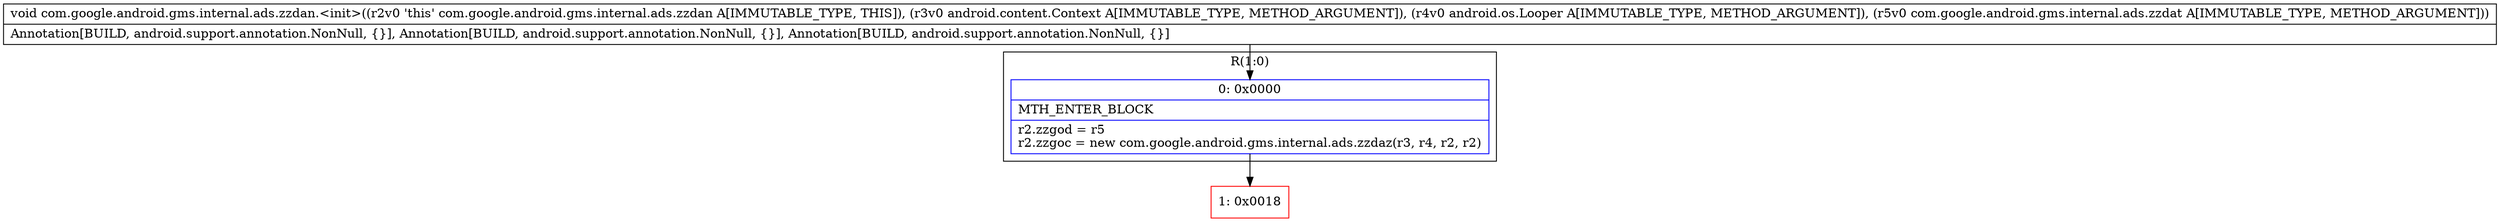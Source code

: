 digraph "CFG forcom.google.android.gms.internal.ads.zzdan.\<init\>(Landroid\/content\/Context;Landroid\/os\/Looper;Lcom\/google\/android\/gms\/internal\/ads\/zzdat;)V" {
subgraph cluster_Region_2064041401 {
label = "R(1:0)";
node [shape=record,color=blue];
Node_0 [shape=record,label="{0\:\ 0x0000|MTH_ENTER_BLOCK\l|r2.zzgod = r5\lr2.zzgoc = new com.google.android.gms.internal.ads.zzdaz(r3, r4, r2, r2)\l}"];
}
Node_1 [shape=record,color=red,label="{1\:\ 0x0018}"];
MethodNode[shape=record,label="{void com.google.android.gms.internal.ads.zzdan.\<init\>((r2v0 'this' com.google.android.gms.internal.ads.zzdan A[IMMUTABLE_TYPE, THIS]), (r3v0 android.content.Context A[IMMUTABLE_TYPE, METHOD_ARGUMENT]), (r4v0 android.os.Looper A[IMMUTABLE_TYPE, METHOD_ARGUMENT]), (r5v0 com.google.android.gms.internal.ads.zzdat A[IMMUTABLE_TYPE, METHOD_ARGUMENT]))  | Annotation[BUILD, android.support.annotation.NonNull, \{\}], Annotation[BUILD, android.support.annotation.NonNull, \{\}], Annotation[BUILD, android.support.annotation.NonNull, \{\}]\l}"];
MethodNode -> Node_0;
Node_0 -> Node_1;
}

